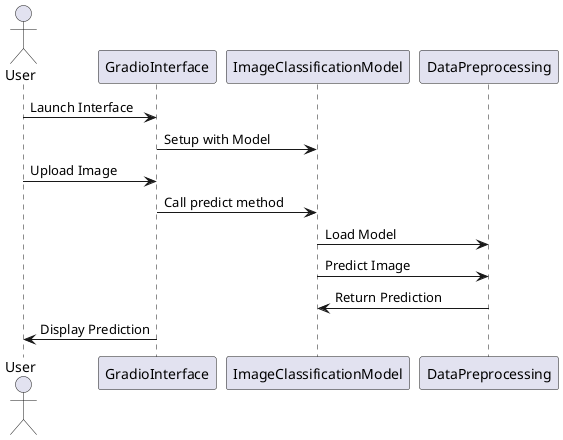 @startuml

actor User
participant GradioInterface
participant ImageClassificationModel
participant DataPreprocessing

User -> GradioInterface: Launch Interface
GradioInterface -> ImageClassificationModel: Setup with Model
User -> GradioInterface: Upload Image
GradioInterface -> ImageClassificationModel: Call predict method
ImageClassificationModel -> DataPreprocessing: Load Model
ImageClassificationModel -> DataPreprocessing: Predict Image
DataPreprocessing -> ImageClassificationModel: Return Prediction
GradioInterface -> User: Display Prediction

@enduml
